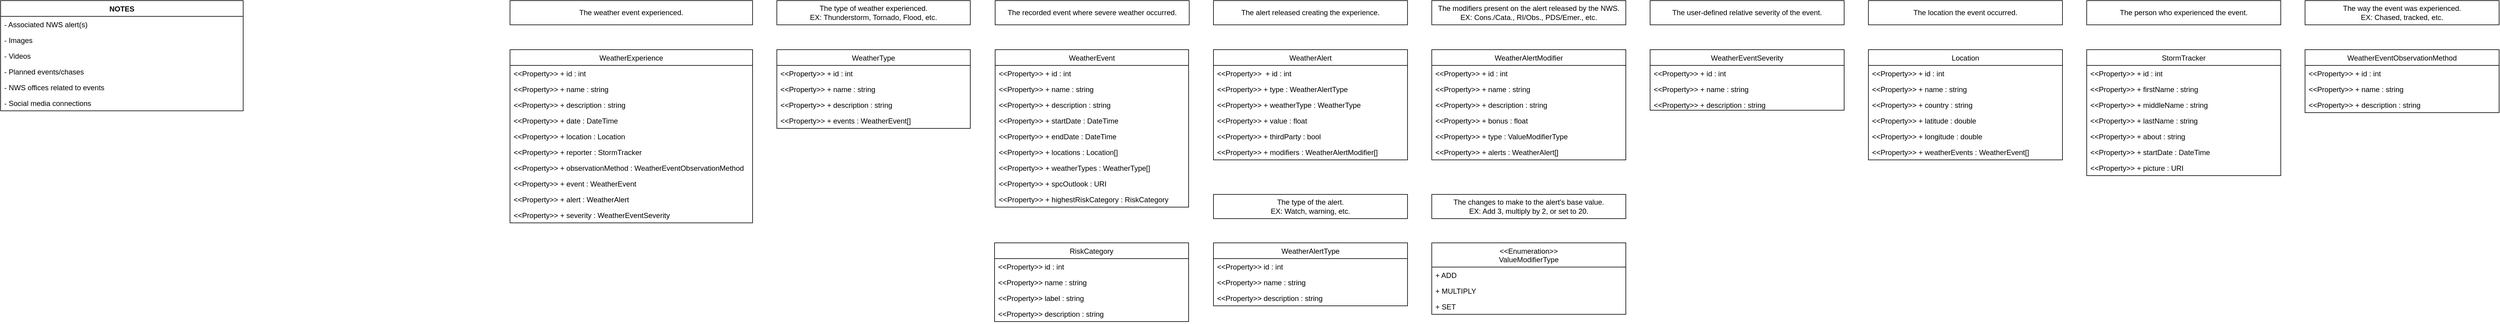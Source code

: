 <mxfile version="20.1.1" type="device"><diagram id="C5RBs43oDa-KdzZeNtuy" name="Page-1"><mxGraphModel dx="1422" dy="762" grid="1" gridSize="10" guides="1" tooltips="1" connect="1" arrows="1" fold="1" page="1" pageScale="1" pageWidth="827" pageHeight="1169" math="0" shadow="0"><root><mxCell id="WIyWlLk6GJQsqaUBKTNV-0"/><mxCell id="WIyWlLk6GJQsqaUBKTNV-1" parent="WIyWlLk6GJQsqaUBKTNV-0"/><mxCell id="aNocFfH0xC4u3xWNpI1w-0" value="WeatherType" style="swimlane;fontStyle=0;childLayout=stackLayout;horizontal=1;startSize=26;fillColor=none;horizontalStack=0;resizeParent=1;resizeParentMax=0;resizeLast=0;collapsible=1;marginBottom=0;" parent="WIyWlLk6GJQsqaUBKTNV-1" vertex="1"><mxGeometry x="1320" y="121" width="319" height="130" as="geometry"/></mxCell><mxCell id="aNocFfH0xC4u3xWNpI1w-1" value="&lt;&lt;Property&gt;&gt; + id : int" style="text;strokeColor=none;fillColor=none;align=left;verticalAlign=top;spacingLeft=4;spacingRight=4;overflow=hidden;rotatable=0;points=[[0,0.5],[1,0.5]];portConstraint=eastwest;" parent="aNocFfH0xC4u3xWNpI1w-0" vertex="1"><mxGeometry y="26" width="319" height="26" as="geometry"/></mxCell><mxCell id="aNocFfH0xC4u3xWNpI1w-2" value="&lt;&lt;Property&gt;&gt; + name : string" style="text;strokeColor=none;fillColor=none;align=left;verticalAlign=top;spacingLeft=4;spacingRight=4;overflow=hidden;rotatable=0;points=[[0,0.5],[1,0.5]];portConstraint=eastwest;" parent="aNocFfH0xC4u3xWNpI1w-0" vertex="1"><mxGeometry y="52" width="319" height="26" as="geometry"/></mxCell><mxCell id="aNocFfH0xC4u3xWNpI1w-3" value="&lt;&lt;Property&gt;&gt; + description : string" style="text;strokeColor=none;fillColor=none;align=left;verticalAlign=top;spacingLeft=4;spacingRight=4;overflow=hidden;rotatable=0;points=[[0,0.5],[1,0.5]];portConstraint=eastwest;" parent="aNocFfH0xC4u3xWNpI1w-0" vertex="1"><mxGeometry y="78" width="319" height="26" as="geometry"/></mxCell><mxCell id="cFGwGWQibwED4NRH_NQC-2" value="&lt;&lt;Property&gt;&gt; + events : WeatherEvent[]" style="text;strokeColor=none;fillColor=none;align=left;verticalAlign=top;spacingLeft=4;spacingRight=4;overflow=hidden;rotatable=0;points=[[0,0.5],[1,0.5]];portConstraint=eastwest;" vertex="1" parent="aNocFfH0xC4u3xWNpI1w-0"><mxGeometry y="104" width="319" height="26" as="geometry"/></mxCell><mxCell id="aNocFfH0xC4u3xWNpI1w-5" value="NOTES" style="swimlane;fontStyle=1;childLayout=stackLayout;horizontal=1;startSize=26;fillColor=none;horizontalStack=0;resizeParent=1;resizeParentMax=0;resizeLast=0;collapsible=1;marginBottom=0;" parent="WIyWlLk6GJQsqaUBKTNV-1" vertex="1"><mxGeometry x="40" y="40" width="400" height="182" as="geometry"/></mxCell><mxCell id="aNocFfH0xC4u3xWNpI1w-74" value="- Associated NWS alert(s)" style="text;strokeColor=none;fillColor=none;align=left;verticalAlign=top;spacingLeft=4;spacingRight=4;overflow=hidden;rotatable=0;points=[[0,0.5],[1,0.5]];portConstraint=eastwest;" parent="aNocFfH0xC4u3xWNpI1w-5" vertex="1"><mxGeometry y="26" width="400" height="26" as="geometry"/></mxCell><mxCell id="aNocFfH0xC4u3xWNpI1w-9" value="- Images" style="text;strokeColor=none;fillColor=none;align=left;verticalAlign=top;spacingLeft=4;spacingRight=4;overflow=hidden;rotatable=0;points=[[0,0.5],[1,0.5]];portConstraint=eastwest;" parent="aNocFfH0xC4u3xWNpI1w-5" vertex="1"><mxGeometry y="52" width="400" height="26" as="geometry"/></mxCell><mxCell id="aNocFfH0xC4u3xWNpI1w-10" value="- Videos" style="text;strokeColor=none;fillColor=none;align=left;verticalAlign=top;spacingLeft=4;spacingRight=4;overflow=hidden;rotatable=0;points=[[0,0.5],[1,0.5]];portConstraint=eastwest;" parent="aNocFfH0xC4u3xWNpI1w-5" vertex="1"><mxGeometry y="78" width="400" height="26" as="geometry"/></mxCell><mxCell id="aNocFfH0xC4u3xWNpI1w-101" value="- Planned events/chases" style="text;strokeColor=none;fillColor=none;align=left;verticalAlign=top;spacingLeft=4;spacingRight=4;overflow=hidden;rotatable=0;points=[[0,0.5],[1,0.5]];portConstraint=eastwest;" parent="aNocFfH0xC4u3xWNpI1w-5" vertex="1"><mxGeometry y="104" width="400" height="26" as="geometry"/></mxCell><mxCell id="aNocFfH0xC4u3xWNpI1w-134" value="- NWS offices related to events" style="text;strokeColor=none;fillColor=none;align=left;verticalAlign=top;spacingLeft=4;spacingRight=4;overflow=hidden;rotatable=0;points=[[0,0.5],[1,0.5]];portConstraint=eastwest;" parent="aNocFfH0xC4u3xWNpI1w-5" vertex="1"><mxGeometry y="130" width="400" height="26" as="geometry"/></mxCell><mxCell id="aNocFfH0xC4u3xWNpI1w-135" value="- Social media connections" style="text;strokeColor=none;fillColor=none;align=left;verticalAlign=top;spacingLeft=4;spacingRight=4;overflow=hidden;rotatable=0;points=[[0,0.5],[1,0.5]];portConstraint=eastwest;" parent="aNocFfH0xC4u3xWNpI1w-5" vertex="1"><mxGeometry y="156" width="400" height="26" as="geometry"/></mxCell><mxCell id="aNocFfH0xC4u3xWNpI1w-18" value="WeatherEventSeverity" style="swimlane;fontStyle=0;childLayout=stackLayout;horizontal=1;startSize=26;fillColor=none;horizontalStack=0;resizeParent=1;resizeParentMax=0;resizeLast=0;collapsible=1;marginBottom=0;" parent="WIyWlLk6GJQsqaUBKTNV-1" vertex="1"><mxGeometry x="2760" y="121" width="320" height="100" as="geometry"/></mxCell><mxCell id="aNocFfH0xC4u3xWNpI1w-19" value="&lt;&lt;Property&gt;&gt; + id : int" style="text;strokeColor=none;fillColor=none;align=left;verticalAlign=top;spacingLeft=4;spacingRight=4;overflow=hidden;rotatable=0;points=[[0,0.5],[1,0.5]];portConstraint=eastwest;" parent="aNocFfH0xC4u3xWNpI1w-18" vertex="1"><mxGeometry y="26" width="320" height="26" as="geometry"/></mxCell><mxCell id="aNocFfH0xC4u3xWNpI1w-20" value="&lt;&lt;Property&gt;&gt; + name : string" style="text;strokeColor=none;fillColor=none;align=left;verticalAlign=top;spacingLeft=4;spacingRight=4;overflow=hidden;rotatable=0;points=[[0,0.5],[1,0.5]];portConstraint=eastwest;" parent="aNocFfH0xC4u3xWNpI1w-18" vertex="1"><mxGeometry y="52" width="320" height="26" as="geometry"/></mxCell><mxCell id="aNocFfH0xC4u3xWNpI1w-21" value="&lt;&lt;Property&gt;&gt; + description : string" style="text;strokeColor=none;fillColor=none;align=left;verticalAlign=top;spacingLeft=4;spacingRight=4;overflow=hidden;rotatable=0;points=[[0,0.5],[1,0.5]];portConstraint=eastwest;" parent="aNocFfH0xC4u3xWNpI1w-18" vertex="1"><mxGeometry y="78" width="320" height="22" as="geometry"/></mxCell><mxCell id="aNocFfH0xC4u3xWNpI1w-24" value="WeatherAlertModifier" style="swimlane;fontStyle=0;childLayout=stackLayout;horizontal=1;startSize=26;fillColor=none;horizontalStack=0;resizeParent=1;resizeParentMax=0;resizeLast=0;collapsible=1;marginBottom=0;" parent="WIyWlLk6GJQsqaUBKTNV-1" vertex="1"><mxGeometry x="2400" y="121" width="320" height="182" as="geometry"/></mxCell><mxCell id="aNocFfH0xC4u3xWNpI1w-25" value="&lt;&lt;Property&gt;&gt; + id : int" style="text;strokeColor=none;fillColor=none;align=left;verticalAlign=top;spacingLeft=4;spacingRight=4;overflow=hidden;rotatable=0;points=[[0,0.5],[1,0.5]];portConstraint=eastwest;" parent="aNocFfH0xC4u3xWNpI1w-24" vertex="1"><mxGeometry y="26" width="320" height="26" as="geometry"/></mxCell><mxCell id="aNocFfH0xC4u3xWNpI1w-26" value="&lt;&lt;Property&gt;&gt; + name : string" style="text;strokeColor=none;fillColor=none;align=left;verticalAlign=top;spacingLeft=4;spacingRight=4;overflow=hidden;rotatable=0;points=[[0,0.5],[1,0.5]];portConstraint=eastwest;" parent="aNocFfH0xC4u3xWNpI1w-24" vertex="1"><mxGeometry y="52" width="320" height="26" as="geometry"/></mxCell><mxCell id="aNocFfH0xC4u3xWNpI1w-27" value="&lt;&lt;Property&gt;&gt; + description : string" style="text;strokeColor=none;fillColor=none;align=left;verticalAlign=top;spacingLeft=4;spacingRight=4;overflow=hidden;rotatable=0;points=[[0,0.5],[1,0.5]];portConstraint=eastwest;" parent="aNocFfH0xC4u3xWNpI1w-24" vertex="1"><mxGeometry y="78" width="320" height="26" as="geometry"/></mxCell><mxCell id="aNocFfH0xC4u3xWNpI1w-32" value="&lt;&lt;Property&gt;&gt; + bonus : float" style="text;strokeColor=none;fillColor=none;align=left;verticalAlign=top;spacingLeft=4;spacingRight=4;overflow=hidden;rotatable=0;points=[[0,0.5],[1,0.5]];portConstraint=eastwest;" parent="aNocFfH0xC4u3xWNpI1w-24" vertex="1"><mxGeometry y="104" width="320" height="26" as="geometry"/></mxCell><mxCell id="aNocFfH0xC4u3xWNpI1w-31" value="&lt;&lt;Property&gt;&gt; + type : ValueModifierType" style="text;strokeColor=none;fillColor=none;align=left;verticalAlign=top;spacingLeft=4;spacingRight=4;overflow=hidden;rotatable=0;points=[[0,0.5],[1,0.5]];portConstraint=eastwest;" parent="aNocFfH0xC4u3xWNpI1w-24" vertex="1"><mxGeometry y="130" width="320" height="26" as="geometry"/></mxCell><mxCell id="cFGwGWQibwED4NRH_NQC-1" value="&lt;&lt;Property&gt;&gt; + alerts : WeatherAlert[]" style="text;strokeColor=none;fillColor=none;align=left;verticalAlign=top;spacingLeft=4;spacingRight=4;overflow=hidden;rotatable=0;points=[[0,0.5],[1,0.5]];portConstraint=eastwest;" vertex="1" parent="aNocFfH0xC4u3xWNpI1w-24"><mxGeometry y="156" width="320" height="26" as="geometry"/></mxCell><mxCell id="aNocFfH0xC4u3xWNpI1w-34" value="&lt;&lt;Enumeration&gt;&gt;&#10;ValueModifierType" style="swimlane;fontStyle=0;childLayout=stackLayout;horizontal=1;startSize=40;fillColor=none;horizontalStack=0;resizeParent=1;resizeParentMax=0;resizeLast=0;collapsible=1;marginBottom=0;" parent="WIyWlLk6GJQsqaUBKTNV-1" vertex="1"><mxGeometry x="2400" y="440" width="320" height="118" as="geometry"/></mxCell><mxCell id="aNocFfH0xC4u3xWNpI1w-35" value="+ ADD" style="text;strokeColor=none;fillColor=none;align=left;verticalAlign=top;spacingLeft=4;spacingRight=4;overflow=hidden;rotatable=0;points=[[0,0.5],[1,0.5]];portConstraint=eastwest;" parent="aNocFfH0xC4u3xWNpI1w-34" vertex="1"><mxGeometry y="40" width="320" height="26" as="geometry"/></mxCell><mxCell id="aNocFfH0xC4u3xWNpI1w-36" value="+ MULTIPLY" style="text;strokeColor=none;fillColor=none;align=left;verticalAlign=top;spacingLeft=4;spacingRight=4;overflow=hidden;rotatable=0;points=[[0,0.5],[1,0.5]];portConstraint=eastwest;" parent="aNocFfH0xC4u3xWNpI1w-34" vertex="1"><mxGeometry y="66" width="320" height="26" as="geometry"/></mxCell><mxCell id="aNocFfH0xC4u3xWNpI1w-37" value="+ SET" style="text;strokeColor=none;fillColor=none;align=left;verticalAlign=top;spacingLeft=4;spacingRight=4;overflow=hidden;rotatable=0;points=[[0,0.5],[1,0.5]];portConstraint=eastwest;" parent="aNocFfH0xC4u3xWNpI1w-34" vertex="1"><mxGeometry y="92" width="320" height="26" as="geometry"/></mxCell><mxCell id="aNocFfH0xC4u3xWNpI1w-48" value="WeatherExperience" style="swimlane;fontStyle=0;childLayout=stackLayout;horizontal=1;startSize=26;fillColor=none;horizontalStack=0;resizeParent=1;resizeParentMax=0;resizeLast=0;collapsible=1;marginBottom=0;" parent="WIyWlLk6GJQsqaUBKTNV-1" vertex="1"><mxGeometry x="880" y="121" width="400" height="286" as="geometry"/></mxCell><mxCell id="aNocFfH0xC4u3xWNpI1w-49" value="&lt;&lt;Property&gt;&gt; + id : int" style="text;strokeColor=none;fillColor=none;align=left;verticalAlign=top;spacingLeft=4;spacingRight=4;overflow=hidden;rotatable=0;points=[[0,0.5],[1,0.5]];portConstraint=eastwest;" parent="aNocFfH0xC4u3xWNpI1w-48" vertex="1"><mxGeometry y="26" width="400" height="26" as="geometry"/></mxCell><mxCell id="aNocFfH0xC4u3xWNpI1w-50" value="&lt;&lt;Property&gt;&gt; + name : string" style="text;strokeColor=none;fillColor=none;align=left;verticalAlign=top;spacingLeft=4;spacingRight=4;overflow=hidden;rotatable=0;points=[[0,0.5],[1,0.5]];portConstraint=eastwest;" parent="aNocFfH0xC4u3xWNpI1w-48" vertex="1"><mxGeometry y="52" width="400" height="26" as="geometry"/></mxCell><mxCell id="aNocFfH0xC4u3xWNpI1w-51" value="&lt;&lt;Property&gt;&gt; + description : string" style="text;strokeColor=none;fillColor=none;align=left;verticalAlign=top;spacingLeft=4;spacingRight=4;overflow=hidden;rotatable=0;points=[[0,0.5],[1,0.5]];portConstraint=eastwest;" parent="aNocFfH0xC4u3xWNpI1w-48" vertex="1"><mxGeometry y="78" width="400" height="26" as="geometry"/></mxCell><mxCell id="aNocFfH0xC4u3xWNpI1w-72" value="&lt;&lt;Property&gt;&gt; + date : DateTime" style="text;strokeColor=none;fillColor=none;align=left;verticalAlign=top;spacingLeft=4;spacingRight=4;overflow=hidden;rotatable=0;points=[[0,0.5],[1,0.5]];portConstraint=eastwest;" parent="aNocFfH0xC4u3xWNpI1w-48" vertex="1"><mxGeometry y="104" width="400" height="26" as="geometry"/></mxCell><mxCell id="aNocFfH0xC4u3xWNpI1w-54" value="&lt;&lt;Property&gt;&gt; + location : Location" style="text;strokeColor=none;fillColor=none;align=left;verticalAlign=top;spacingLeft=4;spacingRight=4;overflow=hidden;rotatable=0;points=[[0,0.5],[1,0.5]];portConstraint=eastwest;" parent="aNocFfH0xC4u3xWNpI1w-48" vertex="1"><mxGeometry y="130" width="400" height="26" as="geometry"/></mxCell><mxCell id="aNocFfH0xC4u3xWNpI1w-73" value="&lt;&lt;Property&gt;&gt; + reporter : StormTracker" style="text;strokeColor=none;fillColor=none;align=left;verticalAlign=top;spacingLeft=4;spacingRight=4;overflow=hidden;rotatable=0;points=[[0,0.5],[1,0.5]];portConstraint=eastwest;" parent="aNocFfH0xC4u3xWNpI1w-48" vertex="1"><mxGeometry y="156" width="400" height="26" as="geometry"/></mxCell><mxCell id="aNocFfH0xC4u3xWNpI1w-53" value="&lt;&lt;Property&gt;&gt; + observationMethod : WeatherEventObservationMethod" style="text;strokeColor=none;fillColor=none;align=left;verticalAlign=top;spacingLeft=4;spacingRight=4;overflow=hidden;rotatable=0;points=[[0,0.5],[1,0.5]];portConstraint=eastwest;" parent="aNocFfH0xC4u3xWNpI1w-48" vertex="1"><mxGeometry y="182" width="400" height="26" as="geometry"/></mxCell><mxCell id="aNocFfH0xC4u3xWNpI1w-52" value="&lt;&lt;Property&gt;&gt; + event : WeatherEvent" style="text;strokeColor=none;fillColor=none;align=left;verticalAlign=top;spacingLeft=4;spacingRight=4;overflow=hidden;rotatable=0;points=[[0,0.5],[1,0.5]];portConstraint=eastwest;" parent="aNocFfH0xC4u3xWNpI1w-48" vertex="1"><mxGeometry y="208" width="400" height="26" as="geometry"/></mxCell><mxCell id="aNocFfH0xC4u3xWNpI1w-59" value="&lt;&lt;Property&gt;&gt; + alert : WeatherAlert" style="text;strokeColor=none;fillColor=none;align=left;verticalAlign=top;spacingLeft=4;spacingRight=4;overflow=hidden;rotatable=0;points=[[0,0.5],[1,0.5]];portConstraint=eastwest;" parent="aNocFfH0xC4u3xWNpI1w-48" vertex="1"><mxGeometry y="234" width="400" height="26" as="geometry"/></mxCell><mxCell id="aNocFfH0xC4u3xWNpI1w-76" value="&lt;&lt;Property&gt;&gt; + severity : WeatherEventSeverity" style="text;strokeColor=none;fillColor=none;align=left;verticalAlign=top;spacingLeft=4;spacingRight=4;overflow=hidden;rotatable=0;points=[[0,0.5],[1,0.5]];portConstraint=eastwest;" parent="aNocFfH0xC4u3xWNpI1w-48" vertex="1"><mxGeometry y="260" width="400" height="26" as="geometry"/></mxCell><mxCell id="aNocFfH0xC4u3xWNpI1w-56" value="The weather event experienced." style="rounded=0;whiteSpace=wrap;html=1;" parent="WIyWlLk6GJQsqaUBKTNV-1" vertex="1"><mxGeometry x="880" y="40" width="400" height="40" as="geometry"/></mxCell><mxCell id="aNocFfH0xC4u3xWNpI1w-57" value="The type of weather experienced.&lt;br&gt;EX: Thunderstorm, Tornado, Flood, etc." style="rounded=0;whiteSpace=wrap;html=1;" parent="WIyWlLk6GJQsqaUBKTNV-1" vertex="1"><mxGeometry x="1320" y="40" width="319" height="40" as="geometry"/></mxCell><mxCell id="aNocFfH0xC4u3xWNpI1w-58" value="The alert released creating the experience." style="rounded=0;whiteSpace=wrap;html=1;" parent="WIyWlLk6GJQsqaUBKTNV-1" vertex="1"><mxGeometry x="2040" y="40" width="320" height="40" as="geometry"/></mxCell><mxCell id="aNocFfH0xC4u3xWNpI1w-60" value="WeatherAlertType" style="swimlane;fontStyle=0;childLayout=stackLayout;horizontal=1;startSize=26;fillColor=none;horizontalStack=0;resizeParent=1;resizeParentMax=0;resizeLast=0;collapsible=1;marginBottom=0;" parent="WIyWlLk6GJQsqaUBKTNV-1" vertex="1"><mxGeometry x="2040" y="440" width="320" height="104" as="geometry"/></mxCell><mxCell id="aNocFfH0xC4u3xWNpI1w-61" value="&lt;&lt;Property&gt;&gt; id : int" style="text;strokeColor=none;fillColor=none;align=left;verticalAlign=top;spacingLeft=4;spacingRight=4;overflow=hidden;rotatable=0;points=[[0,0.5],[1,0.5]];portConstraint=eastwest;" parent="aNocFfH0xC4u3xWNpI1w-60" vertex="1"><mxGeometry y="26" width="320" height="26" as="geometry"/></mxCell><mxCell id="aNocFfH0xC4u3xWNpI1w-62" value="&lt;&lt;Property&gt;&gt; name : string" style="text;strokeColor=none;fillColor=none;align=left;verticalAlign=top;spacingLeft=4;spacingRight=4;overflow=hidden;rotatable=0;points=[[0,0.5],[1,0.5]];portConstraint=eastwest;" parent="aNocFfH0xC4u3xWNpI1w-60" vertex="1"><mxGeometry y="52" width="320" height="26" as="geometry"/></mxCell><mxCell id="aNocFfH0xC4u3xWNpI1w-63" value="&lt;&lt;Property&gt;&gt; description : string" style="text;strokeColor=none;fillColor=none;align=left;verticalAlign=top;spacingLeft=4;spacingRight=4;overflow=hidden;rotatable=0;points=[[0,0.5],[1,0.5]];portConstraint=eastwest;" parent="aNocFfH0xC4u3xWNpI1w-60" vertex="1"><mxGeometry y="78" width="320" height="26" as="geometry"/></mxCell><mxCell id="aNocFfH0xC4u3xWNpI1w-67" value="WeatherAlert" style="swimlane;fontStyle=0;childLayout=stackLayout;horizontal=1;startSize=26;fillColor=none;horizontalStack=0;resizeParent=1;resizeParentMax=0;resizeLast=0;collapsible=1;marginBottom=0;" parent="WIyWlLk6GJQsqaUBKTNV-1" vertex="1"><mxGeometry x="2040" y="121" width="320" height="182" as="geometry"/></mxCell><mxCell id="aNocFfH0xC4u3xWNpI1w-68" value="&lt;&lt;Property&gt;&gt;  + id : int" style="text;strokeColor=none;fillColor=none;align=left;verticalAlign=top;spacingLeft=4;spacingRight=4;overflow=hidden;rotatable=0;points=[[0,0.5],[1,0.5]];portConstraint=eastwest;" parent="aNocFfH0xC4u3xWNpI1w-67" vertex="1"><mxGeometry y="26" width="320" height="26" as="geometry"/></mxCell><mxCell id="aNocFfH0xC4u3xWNpI1w-69" value="&lt;&lt;Property&gt;&gt; + type : WeatherAlertType" style="text;strokeColor=none;fillColor=none;align=left;verticalAlign=top;spacingLeft=4;spacingRight=4;overflow=hidden;rotatable=0;points=[[0,0.5],[1,0.5]];portConstraint=eastwest;" parent="aNocFfH0xC4u3xWNpI1w-67" vertex="1"><mxGeometry y="52" width="320" height="26" as="geometry"/></mxCell><mxCell id="aNocFfH0xC4u3xWNpI1w-80" value="&lt;&lt;Property&gt;&gt; + weatherType : WeatherType" style="text;strokeColor=none;fillColor=none;align=left;verticalAlign=top;spacingLeft=4;spacingRight=4;overflow=hidden;rotatable=0;points=[[0,0.5],[1,0.5]];portConstraint=eastwest;" parent="aNocFfH0xC4u3xWNpI1w-67" vertex="1"><mxGeometry y="78" width="320" height="26" as="geometry"/></mxCell><mxCell id="aNocFfH0xC4u3xWNpI1w-78" value="&lt;&lt;Property&gt;&gt; + value : float" style="text;strokeColor=none;fillColor=none;align=left;verticalAlign=top;spacingLeft=4;spacingRight=4;overflow=hidden;rotatable=0;points=[[0,0.5],[1,0.5]];portConstraint=eastwest;" parent="aNocFfH0xC4u3xWNpI1w-67" vertex="1"><mxGeometry y="104" width="320" height="26" as="geometry"/></mxCell><mxCell id="aNocFfH0xC4u3xWNpI1w-83" value="&lt;&lt;Property&gt;&gt; + thirdParty : bool" style="text;strokeColor=none;fillColor=none;align=left;verticalAlign=top;spacingLeft=4;spacingRight=4;overflow=hidden;rotatable=0;points=[[0,0.5],[1,0.5]];portConstraint=eastwest;" parent="aNocFfH0xC4u3xWNpI1w-67" vertex="1"><mxGeometry y="130" width="320" height="26" as="geometry"/></mxCell><mxCell id="aNocFfH0xC4u3xWNpI1w-79" value="&lt;&lt;Property&gt;&gt; + modifiers : WeatherAlertModifier[]" style="text;strokeColor=none;fillColor=none;align=left;verticalAlign=top;spacingLeft=4;spacingRight=4;overflow=hidden;rotatable=0;points=[[0,0.5],[1,0.5]];portConstraint=eastwest;" parent="aNocFfH0xC4u3xWNpI1w-67" vertex="1"><mxGeometry y="156" width="320" height="26" as="geometry"/></mxCell><mxCell id="aNocFfH0xC4u3xWNpI1w-75" value="The type of the alert.&lt;br&gt;EX: Watch, warning, etc." style="rounded=0;whiteSpace=wrap;html=1;" parent="WIyWlLk6GJQsqaUBKTNV-1" vertex="1"><mxGeometry x="2040" y="360" width="320" height="40" as="geometry"/></mxCell><mxCell id="aNocFfH0xC4u3xWNpI1w-77" value="The user-defined relative severity of the event." style="rounded=0;whiteSpace=wrap;html=1;" parent="WIyWlLk6GJQsqaUBKTNV-1" vertex="1"><mxGeometry x="2760" y="40" width="320" height="40" as="geometry"/></mxCell><mxCell id="aNocFfH0xC4u3xWNpI1w-81" value="The changes to make to the alert's base value.&lt;br&gt;EX: Add 3, multiply by 2, or set to 20." style="rounded=0;whiteSpace=wrap;html=1;" parent="WIyWlLk6GJQsqaUBKTNV-1" vertex="1"><mxGeometry x="2400" y="360" width="320" height="40" as="geometry"/></mxCell><mxCell id="aNocFfH0xC4u3xWNpI1w-82" value="The modifiers present on the alert released by the NWS.&lt;br&gt;EX: Cons./Cata., RI/Obs., PDS/Emer., etc." style="rounded=0;whiteSpace=wrap;html=1;" parent="WIyWlLk6GJQsqaUBKTNV-1" vertex="1"><mxGeometry x="2400" y="40" width="320" height="40" as="geometry"/></mxCell><mxCell id="aNocFfH0xC4u3xWNpI1w-84" value="Location" style="swimlane;fontStyle=0;childLayout=stackLayout;horizontal=1;startSize=26;fillColor=none;horizontalStack=0;resizeParent=1;resizeParentMax=0;resizeLast=0;collapsible=1;marginBottom=0;" parent="WIyWlLk6GJQsqaUBKTNV-1" vertex="1"><mxGeometry x="3120" y="121" width="320" height="182" as="geometry"/></mxCell><mxCell id="aNocFfH0xC4u3xWNpI1w-85" value="&lt;&lt;Property&gt;&gt; + id : int" style="text;strokeColor=none;fillColor=none;align=left;verticalAlign=top;spacingLeft=4;spacingRight=4;overflow=hidden;rotatable=0;points=[[0,0.5],[1,0.5]];portConstraint=eastwest;" parent="aNocFfH0xC4u3xWNpI1w-84" vertex="1"><mxGeometry y="26" width="320" height="26" as="geometry"/></mxCell><mxCell id="aNocFfH0xC4u3xWNpI1w-86" value="&lt;&lt;Property&gt;&gt; + name : string" style="text;strokeColor=none;fillColor=none;align=left;verticalAlign=top;spacingLeft=4;spacingRight=4;overflow=hidden;rotatable=0;points=[[0,0.5],[1,0.5]];portConstraint=eastwest;" parent="aNocFfH0xC4u3xWNpI1w-84" vertex="1"><mxGeometry y="52" width="320" height="26" as="geometry"/></mxCell><mxCell id="aNocFfH0xC4u3xWNpI1w-90" value="&lt;&lt;Property&gt;&gt; + country : string" style="text;strokeColor=none;fillColor=none;align=left;verticalAlign=top;spacingLeft=4;spacingRight=4;overflow=hidden;rotatable=0;points=[[0,0.5],[1,0.5]];portConstraint=eastwest;" parent="aNocFfH0xC4u3xWNpI1w-84" vertex="1"><mxGeometry y="78" width="320" height="26" as="geometry"/></mxCell><mxCell id="aNocFfH0xC4u3xWNpI1w-87" value="&lt;&lt;Property&gt;&gt; + latitude : double" style="text;strokeColor=none;fillColor=none;align=left;verticalAlign=top;spacingLeft=4;spacingRight=4;overflow=hidden;rotatable=0;points=[[0,0.5],[1,0.5]];portConstraint=eastwest;" parent="aNocFfH0xC4u3xWNpI1w-84" vertex="1"><mxGeometry y="104" width="320" height="26" as="geometry"/></mxCell><mxCell id="aNocFfH0xC4u3xWNpI1w-91" value="&lt;&lt;Property&gt;&gt; + longitude : double" style="text;strokeColor=none;fillColor=none;align=left;verticalAlign=top;spacingLeft=4;spacingRight=4;overflow=hidden;rotatable=0;points=[[0,0.5],[1,0.5]];portConstraint=eastwest;" parent="aNocFfH0xC4u3xWNpI1w-84" vertex="1"><mxGeometry y="130" width="320" height="26" as="geometry"/></mxCell><mxCell id="cFGwGWQibwED4NRH_NQC-0" value="&lt;&lt;Property&gt;&gt; + weatherEvents : WeatherEvent[]" style="text;strokeColor=none;fillColor=none;align=left;verticalAlign=top;spacingLeft=4;spacingRight=4;overflow=hidden;rotatable=0;points=[[0,0.5],[1,0.5]];portConstraint=eastwest;" vertex="1" parent="aNocFfH0xC4u3xWNpI1w-84"><mxGeometry y="156" width="320" height="26" as="geometry"/></mxCell><mxCell id="aNocFfH0xC4u3xWNpI1w-88" value="The location the event occurred." style="rounded=0;whiteSpace=wrap;html=1;" parent="WIyWlLk6GJQsqaUBKTNV-1" vertex="1"><mxGeometry x="3120" y="40" width="320" height="40" as="geometry"/></mxCell><mxCell id="aNocFfH0xC4u3xWNpI1w-92" value="StormTracker" style="swimlane;fontStyle=0;childLayout=stackLayout;horizontal=1;startSize=26;fillColor=none;horizontalStack=0;resizeParent=1;resizeParentMax=0;resizeLast=0;collapsible=1;marginBottom=0;" parent="WIyWlLk6GJQsqaUBKTNV-1" vertex="1"><mxGeometry x="3480" y="121" width="320" height="208" as="geometry"/></mxCell><mxCell id="aNocFfH0xC4u3xWNpI1w-93" value="&lt;&lt;Property&gt;&gt; + id : int" style="text;strokeColor=none;fillColor=none;align=left;verticalAlign=top;spacingLeft=4;spacingRight=4;overflow=hidden;rotatable=0;points=[[0,0.5],[1,0.5]];portConstraint=eastwest;" parent="aNocFfH0xC4u3xWNpI1w-92" vertex="1"><mxGeometry y="26" width="320" height="26" as="geometry"/></mxCell><mxCell id="aNocFfH0xC4u3xWNpI1w-94" value="&lt;&lt;Property&gt;&gt; + firstName : string" style="text;strokeColor=none;fillColor=none;align=left;verticalAlign=top;spacingLeft=4;spacingRight=4;overflow=hidden;rotatable=0;points=[[0,0.5],[1,0.5]];portConstraint=eastwest;" parent="aNocFfH0xC4u3xWNpI1w-92" vertex="1"><mxGeometry y="52" width="320" height="26" as="geometry"/></mxCell><mxCell id="aNocFfH0xC4u3xWNpI1w-99" value="&lt;&lt;Property&gt;&gt; + middleName : string" style="text;strokeColor=none;fillColor=none;align=left;verticalAlign=top;spacingLeft=4;spacingRight=4;overflow=hidden;rotatable=0;points=[[0,0.5],[1,0.5]];portConstraint=eastwest;" parent="aNocFfH0xC4u3xWNpI1w-92" vertex="1"><mxGeometry y="78" width="320" height="26" as="geometry"/></mxCell><mxCell id="aNocFfH0xC4u3xWNpI1w-95" value="&lt;&lt;Property&gt;&gt; + lastName : string" style="text;strokeColor=none;fillColor=none;align=left;verticalAlign=top;spacingLeft=4;spacingRight=4;overflow=hidden;rotatable=0;points=[[0,0.5],[1,0.5]];portConstraint=eastwest;" parent="aNocFfH0xC4u3xWNpI1w-92" vertex="1"><mxGeometry y="104" width="320" height="26" as="geometry"/></mxCell><mxCell id="aNocFfH0xC4u3xWNpI1w-100" value="&lt;&lt;Property&gt;&gt; + about : string" style="text;strokeColor=none;fillColor=none;align=left;verticalAlign=top;spacingLeft=4;spacingRight=4;overflow=hidden;rotatable=0;points=[[0,0.5],[1,0.5]];portConstraint=eastwest;" parent="aNocFfH0xC4u3xWNpI1w-92" vertex="1"><mxGeometry y="130" width="320" height="26" as="geometry"/></mxCell><mxCell id="aNocFfH0xC4u3xWNpI1w-96" value="&lt;&lt;Property&gt;&gt; + startDate : DateTime" style="text;strokeColor=none;fillColor=none;align=left;verticalAlign=top;spacingLeft=4;spacingRight=4;overflow=hidden;rotatable=0;points=[[0,0.5],[1,0.5]];portConstraint=eastwest;" parent="aNocFfH0xC4u3xWNpI1w-92" vertex="1"><mxGeometry y="156" width="320" height="26" as="geometry"/></mxCell><mxCell id="aNocFfH0xC4u3xWNpI1w-97" value="&lt;&lt;Property&gt;&gt; + picture : URI" style="text;strokeColor=none;fillColor=none;align=left;verticalAlign=top;spacingLeft=4;spacingRight=4;overflow=hidden;rotatable=0;points=[[0,0.5],[1,0.5]];portConstraint=eastwest;" parent="aNocFfH0xC4u3xWNpI1w-92" vertex="1"><mxGeometry y="182" width="320" height="26" as="geometry"/></mxCell><mxCell id="aNocFfH0xC4u3xWNpI1w-98" value="The person who experienced the event." style="rounded=0;whiteSpace=wrap;html=1;" parent="WIyWlLk6GJQsqaUBKTNV-1" vertex="1"><mxGeometry x="3480" y="40" width="320" height="40" as="geometry"/></mxCell><mxCell id="aNocFfH0xC4u3xWNpI1w-102" value="WeatherEventObservationMethod" style="swimlane;fontStyle=0;childLayout=stackLayout;horizontal=1;startSize=26;fillColor=none;horizontalStack=0;resizeParent=1;resizeParentMax=0;resizeLast=0;collapsible=1;marginBottom=0;" parent="WIyWlLk6GJQsqaUBKTNV-1" vertex="1"><mxGeometry x="3840" y="121" width="320" height="104" as="geometry"/></mxCell><mxCell id="aNocFfH0xC4u3xWNpI1w-103" value="&lt;&lt;Property&gt;&gt; + id : int" style="text;strokeColor=none;fillColor=none;align=left;verticalAlign=top;spacingLeft=4;spacingRight=4;overflow=hidden;rotatable=0;points=[[0,0.5],[1,0.5]];portConstraint=eastwest;" parent="aNocFfH0xC4u3xWNpI1w-102" vertex="1"><mxGeometry y="26" width="320" height="26" as="geometry"/></mxCell><mxCell id="aNocFfH0xC4u3xWNpI1w-104" value="&lt;&lt;Property&gt;&gt; + name : string" style="text;strokeColor=none;fillColor=none;align=left;verticalAlign=top;spacingLeft=4;spacingRight=4;overflow=hidden;rotatable=0;points=[[0,0.5],[1,0.5]];portConstraint=eastwest;" parent="aNocFfH0xC4u3xWNpI1w-102" vertex="1"><mxGeometry y="52" width="320" height="26" as="geometry"/></mxCell><mxCell id="aNocFfH0xC4u3xWNpI1w-105" value="&lt;&lt;Property&gt;&gt; + description : string" style="text;strokeColor=none;fillColor=none;align=left;verticalAlign=top;spacingLeft=4;spacingRight=4;overflow=hidden;rotatable=0;points=[[0,0.5],[1,0.5]];portConstraint=eastwest;" parent="aNocFfH0xC4u3xWNpI1w-102" vertex="1"><mxGeometry y="78" width="320" height="26" as="geometry"/></mxCell><mxCell id="aNocFfH0xC4u3xWNpI1w-110" value="The way the event was experienced.&lt;br&gt;EX: Chased, tracked, etc." style="rounded=0;whiteSpace=wrap;html=1;" parent="WIyWlLk6GJQsqaUBKTNV-1" vertex="1"><mxGeometry x="3840" y="40" width="320" height="40" as="geometry"/></mxCell><mxCell id="aNocFfH0xC4u3xWNpI1w-111" value="WeatherEvent" style="swimlane;fontStyle=0;childLayout=stackLayout;horizontal=1;startSize=26;fillColor=none;horizontalStack=0;resizeParent=1;resizeParentMax=0;resizeLast=0;collapsible=1;marginBottom=0;" parent="WIyWlLk6GJQsqaUBKTNV-1" vertex="1"><mxGeometry x="1680" y="121" width="319" height="260" as="geometry"/></mxCell><mxCell id="aNocFfH0xC4u3xWNpI1w-112" value="&lt;&lt;Property&gt;&gt; + id : int" style="text;strokeColor=none;fillColor=none;align=left;verticalAlign=top;spacingLeft=4;spacingRight=4;overflow=hidden;rotatable=0;points=[[0,0.5],[1,0.5]];portConstraint=eastwest;" parent="aNocFfH0xC4u3xWNpI1w-111" vertex="1"><mxGeometry y="26" width="319" height="26" as="geometry"/></mxCell><mxCell id="aNocFfH0xC4u3xWNpI1w-113" value="&lt;&lt;Property&gt;&gt; + name : string" style="text;strokeColor=none;fillColor=none;align=left;verticalAlign=top;spacingLeft=4;spacingRight=4;overflow=hidden;rotatable=0;points=[[0,0.5],[1,0.5]];portConstraint=eastwest;" parent="aNocFfH0xC4u3xWNpI1w-111" vertex="1"><mxGeometry y="52" width="319" height="26" as="geometry"/></mxCell><mxCell id="aNocFfH0xC4u3xWNpI1w-114" value="&lt;&lt;Property&gt;&gt; + description : string" style="text;strokeColor=none;fillColor=none;align=left;verticalAlign=top;spacingLeft=4;spacingRight=4;overflow=hidden;rotatable=0;points=[[0,0.5],[1,0.5]];portConstraint=eastwest;" parent="aNocFfH0xC4u3xWNpI1w-111" vertex="1"><mxGeometry y="78" width="319" height="26" as="geometry"/></mxCell><mxCell id="aNocFfH0xC4u3xWNpI1w-115" value="&lt;&lt;Property&gt;&gt; + startDate : DateTime" style="text;strokeColor=none;fillColor=none;align=left;verticalAlign=top;spacingLeft=4;spacingRight=4;overflow=hidden;rotatable=0;points=[[0,0.5],[1,0.5]];portConstraint=eastwest;" parent="aNocFfH0xC4u3xWNpI1w-111" vertex="1"><mxGeometry y="104" width="319" height="26" as="geometry"/></mxCell><mxCell id="aNocFfH0xC4u3xWNpI1w-116" value="&lt;&lt;Property&gt;&gt; + endDate : DateTime" style="text;strokeColor=none;fillColor=none;align=left;verticalAlign=top;spacingLeft=4;spacingRight=4;overflow=hidden;rotatable=0;points=[[0,0.5],[1,0.5]];portConstraint=eastwest;" parent="aNocFfH0xC4u3xWNpI1w-111" vertex="1"><mxGeometry y="130" width="319" height="26" as="geometry"/></mxCell><mxCell id="aNocFfH0xC4u3xWNpI1w-117" value="&lt;&lt;Property&gt;&gt; + locations : Location[]" style="text;strokeColor=none;fillColor=none;align=left;verticalAlign=top;spacingLeft=4;spacingRight=4;overflow=hidden;rotatable=0;points=[[0,0.5],[1,0.5]];portConstraint=eastwest;" parent="aNocFfH0xC4u3xWNpI1w-111" vertex="1"><mxGeometry y="156" width="319" height="26" as="geometry"/></mxCell><mxCell id="aNocFfH0xC4u3xWNpI1w-118" value="&lt;&lt;Property&gt;&gt; + weatherTypes : WeatherType[]" style="text;strokeColor=none;fillColor=none;align=left;verticalAlign=top;spacingLeft=4;spacingRight=4;overflow=hidden;rotatable=0;points=[[0,0.5],[1,0.5]];portConstraint=eastwest;" parent="aNocFfH0xC4u3xWNpI1w-111" vertex="1"><mxGeometry y="182" width="319" height="26" as="geometry"/></mxCell><mxCell id="aNocFfH0xC4u3xWNpI1w-121" value="&lt;&lt;Property&gt;&gt; + spcOutlook : URI" style="text;strokeColor=none;fillColor=none;align=left;verticalAlign=top;spacingLeft=4;spacingRight=4;overflow=hidden;rotatable=0;points=[[0,0.5],[1,0.5]];portConstraint=eastwest;" parent="aNocFfH0xC4u3xWNpI1w-111" vertex="1"><mxGeometry y="208" width="319" height="26" as="geometry"/></mxCell><mxCell id="aNocFfH0xC4u3xWNpI1w-122" value="&lt;&lt;Property&gt;&gt; + highestRiskCategory : RiskCategory" style="text;strokeColor=none;fillColor=none;align=left;verticalAlign=top;spacingLeft=4;spacingRight=4;overflow=hidden;rotatable=0;points=[[0,0.5],[1,0.5]];portConstraint=eastwest;" parent="aNocFfH0xC4u3xWNpI1w-111" vertex="1"><mxGeometry y="234" width="319" height="26" as="geometry"/></mxCell><mxCell id="aNocFfH0xC4u3xWNpI1w-120" value="The recorded event where severe weather occurred." style="rounded=0;whiteSpace=wrap;html=1;" parent="WIyWlLk6GJQsqaUBKTNV-1" vertex="1"><mxGeometry x="1680" y="40" width="320" height="40" as="geometry"/></mxCell><mxCell id="aNocFfH0xC4u3xWNpI1w-129" value="RiskCategory" style="swimlane;fontStyle=0;childLayout=stackLayout;horizontal=1;startSize=26;fillColor=none;horizontalStack=0;resizeParent=1;resizeParentMax=0;resizeLast=0;collapsible=1;marginBottom=0;" parent="WIyWlLk6GJQsqaUBKTNV-1" vertex="1"><mxGeometry x="1679" y="440" width="320" height="130" as="geometry"/></mxCell><mxCell id="aNocFfH0xC4u3xWNpI1w-130" value="&lt;&lt;Property&gt;&gt; id : int" style="text;strokeColor=none;fillColor=none;align=left;verticalAlign=top;spacingLeft=4;spacingRight=4;overflow=hidden;rotatable=0;points=[[0,0.5],[1,0.5]];portConstraint=eastwest;" parent="aNocFfH0xC4u3xWNpI1w-129" vertex="1"><mxGeometry y="26" width="320" height="26" as="geometry"/></mxCell><mxCell id="aNocFfH0xC4u3xWNpI1w-131" value="&lt;&lt;Property&gt;&gt; name : string" style="text;strokeColor=none;fillColor=none;align=left;verticalAlign=top;spacingLeft=4;spacingRight=4;overflow=hidden;rotatable=0;points=[[0,0.5],[1,0.5]];portConstraint=eastwest;" parent="aNocFfH0xC4u3xWNpI1w-129" vertex="1"><mxGeometry y="52" width="320" height="26" as="geometry"/></mxCell><mxCell id="aNocFfH0xC4u3xWNpI1w-133" value="&lt;&lt;Property&gt;&gt; label : string" style="text;strokeColor=none;fillColor=none;align=left;verticalAlign=top;spacingLeft=4;spacingRight=4;overflow=hidden;rotatable=0;points=[[0,0.5],[1,0.5]];portConstraint=eastwest;" parent="aNocFfH0xC4u3xWNpI1w-129" vertex="1"><mxGeometry y="78" width="320" height="26" as="geometry"/></mxCell><mxCell id="aNocFfH0xC4u3xWNpI1w-132" value="&lt;&lt;Property&gt;&gt; description : string" style="text;strokeColor=none;fillColor=none;align=left;verticalAlign=top;spacingLeft=4;spacingRight=4;overflow=hidden;rotatable=0;points=[[0,0.5],[1,0.5]];portConstraint=eastwest;" parent="aNocFfH0xC4u3xWNpI1w-129" vertex="1"><mxGeometry y="104" width="320" height="26" as="geometry"/></mxCell></root></mxGraphModel></diagram></mxfile>